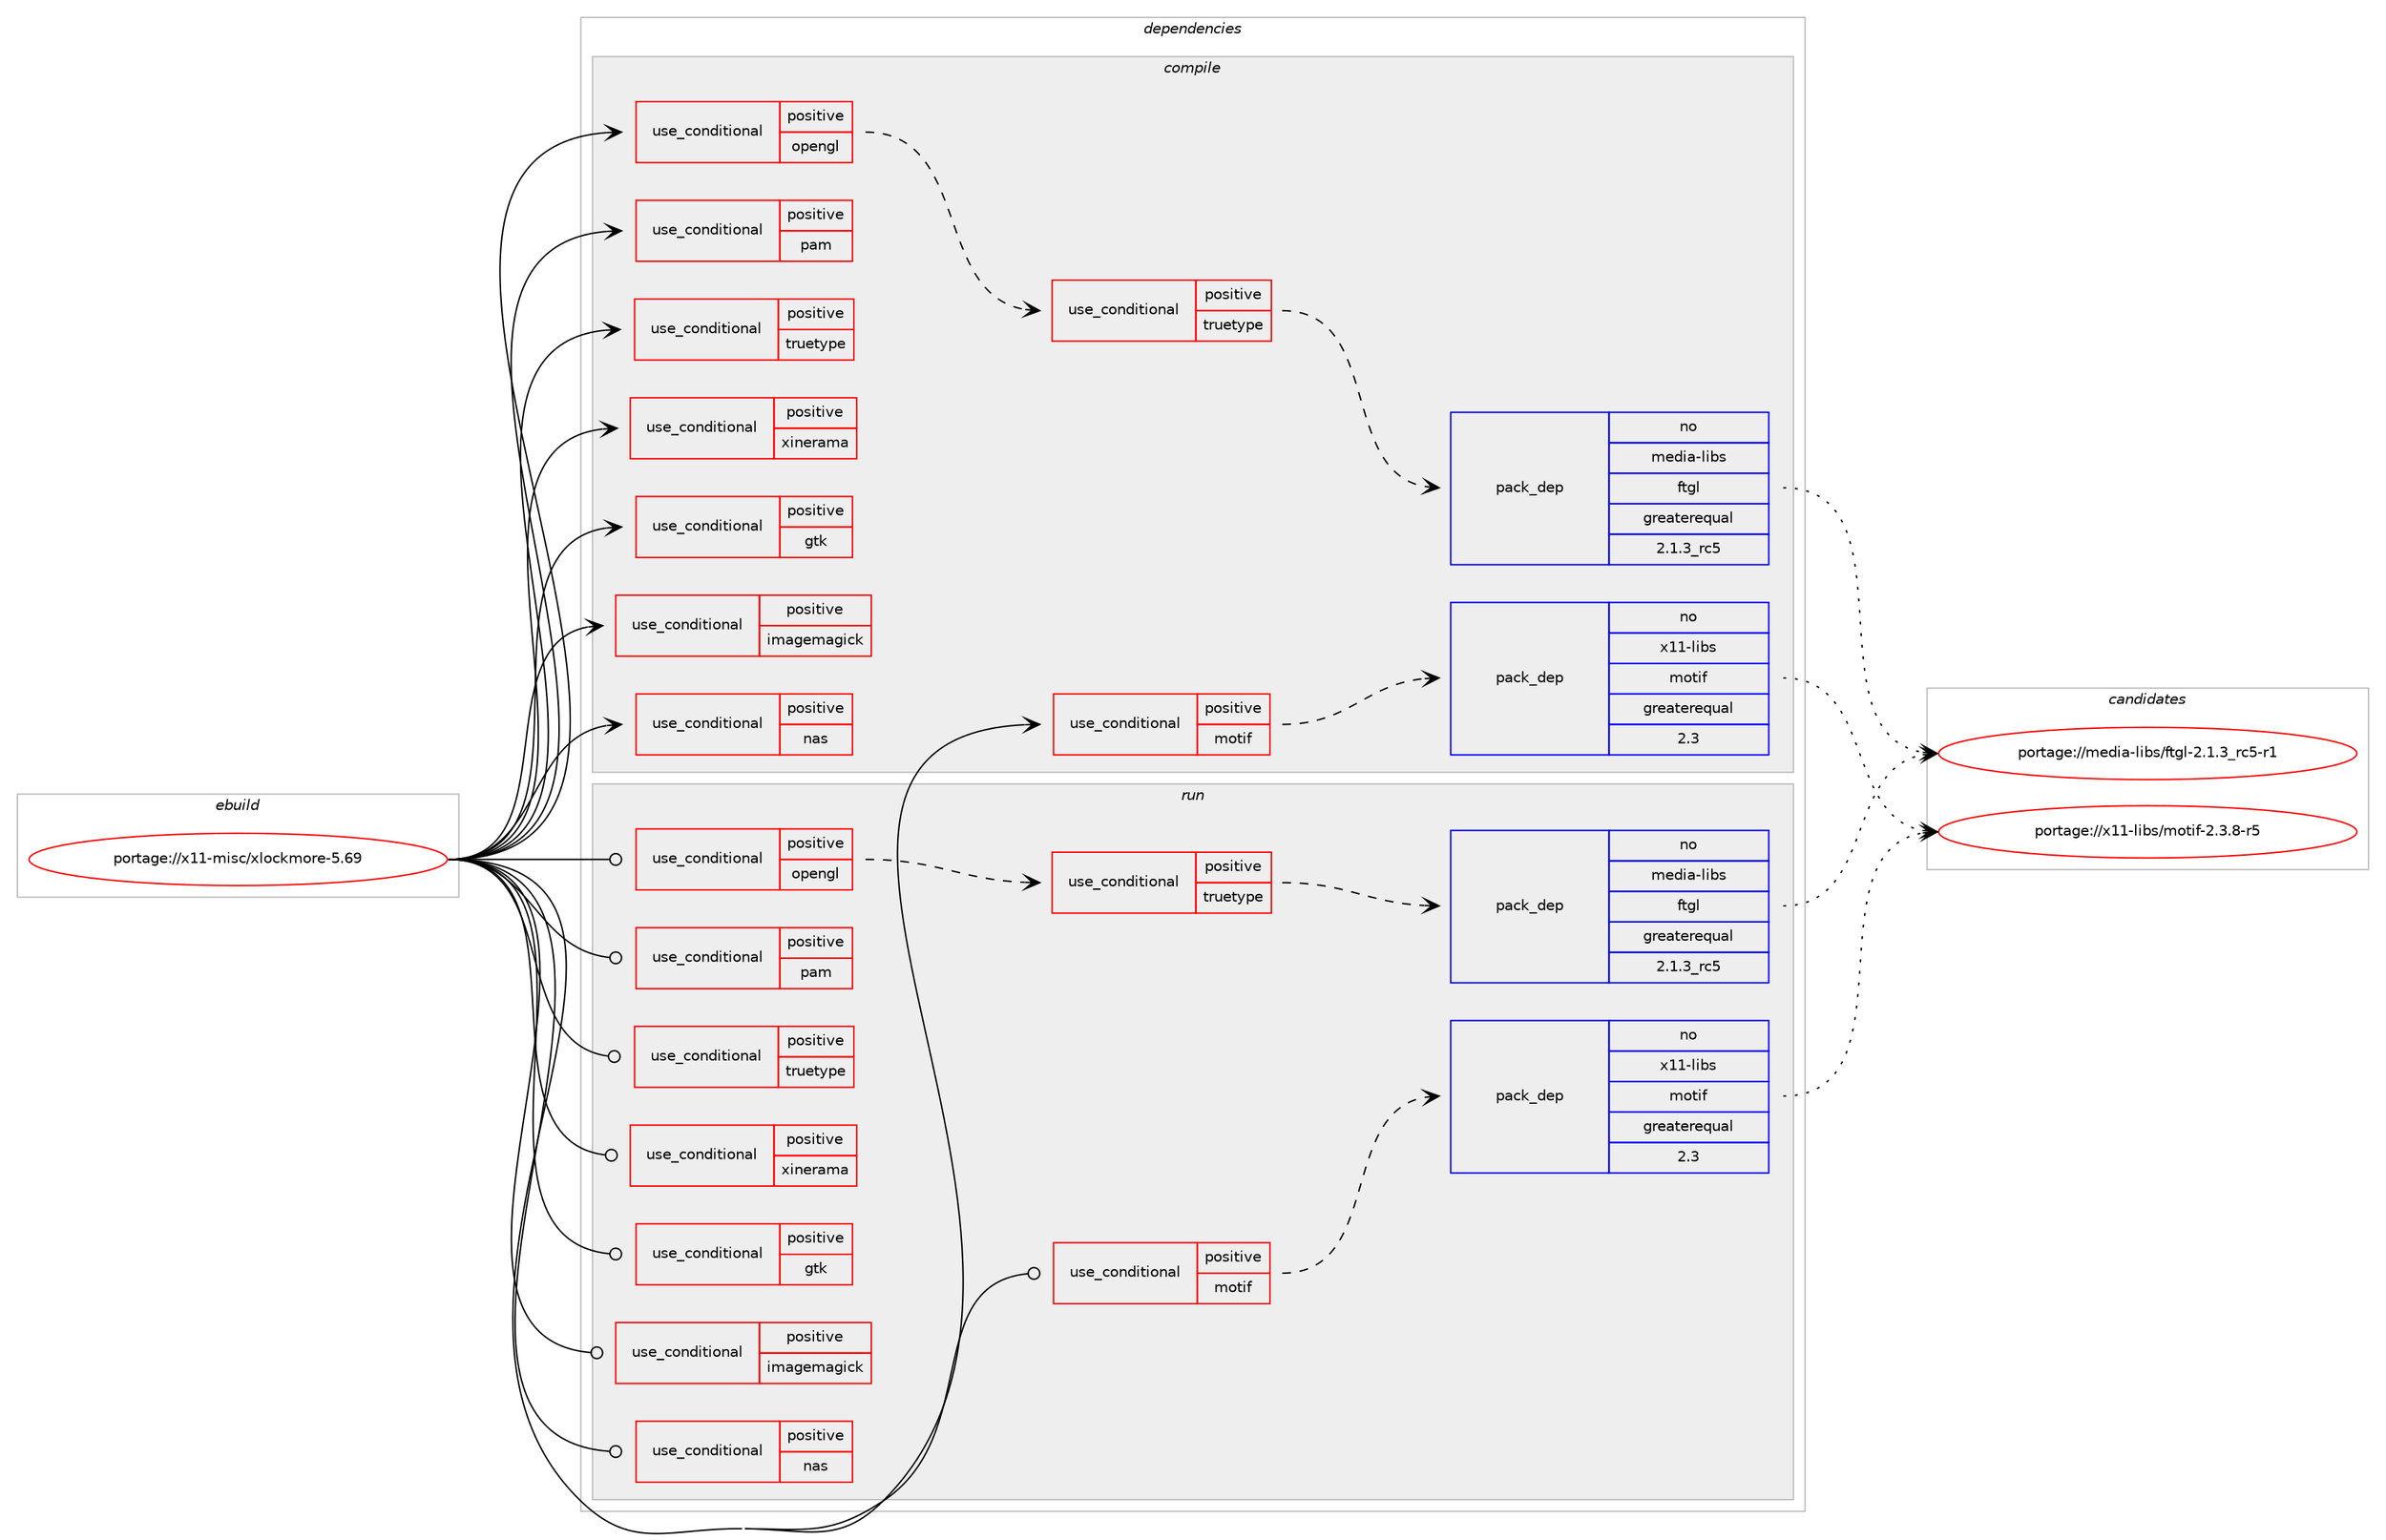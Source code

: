 digraph prolog {

# *************
# Graph options
# *************

newrank=true;
concentrate=true;
compound=true;
graph [rankdir=LR,fontname=Helvetica,fontsize=10,ranksep=1.5];#, ranksep=2.5, nodesep=0.2];
edge  [arrowhead=vee];
node  [fontname=Helvetica,fontsize=10];

# **********
# The ebuild
# **********

subgraph cluster_leftcol {
color=gray;
rank=same;
label=<<i>ebuild</i>>;
id [label="portage://x11-misc/xlockmore-5.69", color=red, width=4, href="../x11-misc/xlockmore-5.69.svg"];
}

# ****************
# The dependencies
# ****************

subgraph cluster_midcol {
color=gray;
label=<<i>dependencies</i>>;
subgraph cluster_compile {
fillcolor="#eeeeee";
style=filled;
label=<<i>compile</i>>;
subgraph cond119777 {
dependency230381 [label=<<TABLE BORDER="0" CELLBORDER="1" CELLSPACING="0" CELLPADDING="4"><TR><TD ROWSPAN="3" CELLPADDING="10">use_conditional</TD></TR><TR><TD>positive</TD></TR><TR><TD>gtk</TD></TR></TABLE>>, shape=none, color=red];
# *** BEGIN UNKNOWN DEPENDENCY TYPE (TODO) ***
# dependency230381 -> package_dependency(portage://x11-misc/xlockmore-5.69,install,no,x11-libs,gtk+,none,[,,],[slot(2)],[])
# *** END UNKNOWN DEPENDENCY TYPE (TODO) ***

}
id:e -> dependency230381:w [weight=20,style="solid",arrowhead="vee"];
subgraph cond119778 {
dependency230382 [label=<<TABLE BORDER="0" CELLBORDER="1" CELLSPACING="0" CELLPADDING="4"><TR><TD ROWSPAN="3" CELLPADDING="10">use_conditional</TD></TR><TR><TD>positive</TD></TR><TR><TD>imagemagick</TD></TR></TABLE>>, shape=none, color=red];
# *** BEGIN UNKNOWN DEPENDENCY TYPE (TODO) ***
# dependency230382 -> package_dependency(portage://x11-misc/xlockmore-5.69,install,no,media-gfx,imagemagick,none,[,,],any_same_slot,[])
# *** END UNKNOWN DEPENDENCY TYPE (TODO) ***

}
id:e -> dependency230382:w [weight=20,style="solid",arrowhead="vee"];
subgraph cond119779 {
dependency230383 [label=<<TABLE BORDER="0" CELLBORDER="1" CELLSPACING="0" CELLPADDING="4"><TR><TD ROWSPAN="3" CELLPADDING="10">use_conditional</TD></TR><TR><TD>positive</TD></TR><TR><TD>motif</TD></TR></TABLE>>, shape=none, color=red];
subgraph pack107287 {
dependency230384 [label=<<TABLE BORDER="0" CELLBORDER="1" CELLSPACING="0" CELLPADDING="4" WIDTH="220"><TR><TD ROWSPAN="6" CELLPADDING="30">pack_dep</TD></TR><TR><TD WIDTH="110">no</TD></TR><TR><TD>x11-libs</TD></TR><TR><TD>motif</TD></TR><TR><TD>greaterequal</TD></TR><TR><TD>2.3</TD></TR></TABLE>>, shape=none, color=blue];
}
dependency230383:e -> dependency230384:w [weight=20,style="dashed",arrowhead="vee"];
}
id:e -> dependency230383:w [weight=20,style="solid",arrowhead="vee"];
subgraph cond119780 {
dependency230385 [label=<<TABLE BORDER="0" CELLBORDER="1" CELLSPACING="0" CELLPADDING="4"><TR><TD ROWSPAN="3" CELLPADDING="10">use_conditional</TD></TR><TR><TD>positive</TD></TR><TR><TD>nas</TD></TR></TABLE>>, shape=none, color=red];
# *** BEGIN UNKNOWN DEPENDENCY TYPE (TODO) ***
# dependency230385 -> package_dependency(portage://x11-misc/xlockmore-5.69,install,no,media-libs,nas,none,[,,],[],[])
# *** END UNKNOWN DEPENDENCY TYPE (TODO) ***

}
id:e -> dependency230385:w [weight=20,style="solid",arrowhead="vee"];
subgraph cond119781 {
dependency230386 [label=<<TABLE BORDER="0" CELLBORDER="1" CELLSPACING="0" CELLPADDING="4"><TR><TD ROWSPAN="3" CELLPADDING="10">use_conditional</TD></TR><TR><TD>positive</TD></TR><TR><TD>opengl</TD></TR></TABLE>>, shape=none, color=red];
# *** BEGIN UNKNOWN DEPENDENCY TYPE (TODO) ***
# dependency230386 -> package_dependency(portage://x11-misc/xlockmore-5.69,install,no,virtual,opengl,none,[,,],[],[])
# *** END UNKNOWN DEPENDENCY TYPE (TODO) ***

# *** BEGIN UNKNOWN DEPENDENCY TYPE (TODO) ***
# dependency230386 -> package_dependency(portage://x11-misc/xlockmore-5.69,install,no,virtual,glu,none,[,,],[],[])
# *** END UNKNOWN DEPENDENCY TYPE (TODO) ***

subgraph cond119782 {
dependency230387 [label=<<TABLE BORDER="0" CELLBORDER="1" CELLSPACING="0" CELLPADDING="4"><TR><TD ROWSPAN="3" CELLPADDING="10">use_conditional</TD></TR><TR><TD>positive</TD></TR><TR><TD>truetype</TD></TR></TABLE>>, shape=none, color=red];
subgraph pack107288 {
dependency230388 [label=<<TABLE BORDER="0" CELLBORDER="1" CELLSPACING="0" CELLPADDING="4" WIDTH="220"><TR><TD ROWSPAN="6" CELLPADDING="30">pack_dep</TD></TR><TR><TD WIDTH="110">no</TD></TR><TR><TD>media-libs</TD></TR><TR><TD>ftgl</TD></TR><TR><TD>greaterequal</TD></TR><TR><TD>2.1.3_rc5</TD></TR></TABLE>>, shape=none, color=blue];
}
dependency230387:e -> dependency230388:w [weight=20,style="dashed",arrowhead="vee"];
}
dependency230386:e -> dependency230387:w [weight=20,style="dashed",arrowhead="vee"];
}
id:e -> dependency230386:w [weight=20,style="solid",arrowhead="vee"];
subgraph cond119783 {
dependency230389 [label=<<TABLE BORDER="0" CELLBORDER="1" CELLSPACING="0" CELLPADDING="4"><TR><TD ROWSPAN="3" CELLPADDING="10">use_conditional</TD></TR><TR><TD>positive</TD></TR><TR><TD>pam</TD></TR></TABLE>>, shape=none, color=red];
# *** BEGIN UNKNOWN DEPENDENCY TYPE (TODO) ***
# dependency230389 -> package_dependency(portage://x11-misc/xlockmore-5.69,install,no,sys-libs,pam,none,[,,],[],[])
# *** END UNKNOWN DEPENDENCY TYPE (TODO) ***

}
id:e -> dependency230389:w [weight=20,style="solid",arrowhead="vee"];
subgraph cond119784 {
dependency230390 [label=<<TABLE BORDER="0" CELLBORDER="1" CELLSPACING="0" CELLPADDING="4"><TR><TD ROWSPAN="3" CELLPADDING="10">use_conditional</TD></TR><TR><TD>positive</TD></TR><TR><TD>truetype</TD></TR></TABLE>>, shape=none, color=red];
# *** BEGIN UNKNOWN DEPENDENCY TYPE (TODO) ***
# dependency230390 -> package_dependency(portage://x11-misc/xlockmore-5.69,install,no,media-libs,freetype,none,[,,],[slot(2)],[])
# *** END UNKNOWN DEPENDENCY TYPE (TODO) ***

}
id:e -> dependency230390:w [weight=20,style="solid",arrowhead="vee"];
subgraph cond119785 {
dependency230391 [label=<<TABLE BORDER="0" CELLBORDER="1" CELLSPACING="0" CELLPADDING="4"><TR><TD ROWSPAN="3" CELLPADDING="10">use_conditional</TD></TR><TR><TD>positive</TD></TR><TR><TD>xinerama</TD></TR></TABLE>>, shape=none, color=red];
# *** BEGIN UNKNOWN DEPENDENCY TYPE (TODO) ***
# dependency230391 -> package_dependency(portage://x11-misc/xlockmore-5.69,install,no,x11-libs,libXinerama,none,[,,],[],[])
# *** END UNKNOWN DEPENDENCY TYPE (TODO) ***

}
id:e -> dependency230391:w [weight=20,style="solid",arrowhead="vee"];
# *** BEGIN UNKNOWN DEPENDENCY TYPE (TODO) ***
# id -> package_dependency(portage://x11-misc/xlockmore-5.69,install,no,x11-base,xorg-proto,none,[,,],[],[])
# *** END UNKNOWN DEPENDENCY TYPE (TODO) ***

# *** BEGIN UNKNOWN DEPENDENCY TYPE (TODO) ***
# id -> package_dependency(portage://x11-misc/xlockmore-5.69,install,no,x11-libs,libX11,none,[,,],[],[])
# *** END UNKNOWN DEPENDENCY TYPE (TODO) ***

# *** BEGIN UNKNOWN DEPENDENCY TYPE (TODO) ***
# id -> package_dependency(portage://x11-misc/xlockmore-5.69,install,no,x11-libs,libXext,none,[,,],[],[])
# *** END UNKNOWN DEPENDENCY TYPE (TODO) ***

# *** BEGIN UNKNOWN DEPENDENCY TYPE (TODO) ***
# id -> package_dependency(portage://x11-misc/xlockmore-5.69,install,no,x11-libs,libXmu,none,[,,],[],[])
# *** END UNKNOWN DEPENDENCY TYPE (TODO) ***

# *** BEGIN UNKNOWN DEPENDENCY TYPE (TODO) ***
# id -> package_dependency(portage://x11-misc/xlockmore-5.69,install,no,x11-libs,libXpm,none,[,,],[],[])
# *** END UNKNOWN DEPENDENCY TYPE (TODO) ***

# *** BEGIN UNKNOWN DEPENDENCY TYPE (TODO) ***
# id -> package_dependency(portage://x11-misc/xlockmore-5.69,install,no,x11-libs,libXt,none,[,,],[],[])
# *** END UNKNOWN DEPENDENCY TYPE (TODO) ***

}
subgraph cluster_compileandrun {
fillcolor="#eeeeee";
style=filled;
label=<<i>compile and run</i>>;
}
subgraph cluster_run {
fillcolor="#eeeeee";
style=filled;
label=<<i>run</i>>;
subgraph cond119786 {
dependency230392 [label=<<TABLE BORDER="0" CELLBORDER="1" CELLSPACING="0" CELLPADDING="4"><TR><TD ROWSPAN="3" CELLPADDING="10">use_conditional</TD></TR><TR><TD>positive</TD></TR><TR><TD>gtk</TD></TR></TABLE>>, shape=none, color=red];
# *** BEGIN UNKNOWN DEPENDENCY TYPE (TODO) ***
# dependency230392 -> package_dependency(portage://x11-misc/xlockmore-5.69,run,no,x11-libs,gtk+,none,[,,],[slot(2)],[])
# *** END UNKNOWN DEPENDENCY TYPE (TODO) ***

}
id:e -> dependency230392:w [weight=20,style="solid",arrowhead="odot"];
subgraph cond119787 {
dependency230393 [label=<<TABLE BORDER="0" CELLBORDER="1" CELLSPACING="0" CELLPADDING="4"><TR><TD ROWSPAN="3" CELLPADDING="10">use_conditional</TD></TR><TR><TD>positive</TD></TR><TR><TD>imagemagick</TD></TR></TABLE>>, shape=none, color=red];
# *** BEGIN UNKNOWN DEPENDENCY TYPE (TODO) ***
# dependency230393 -> package_dependency(portage://x11-misc/xlockmore-5.69,run,no,media-gfx,imagemagick,none,[,,],any_same_slot,[])
# *** END UNKNOWN DEPENDENCY TYPE (TODO) ***

}
id:e -> dependency230393:w [weight=20,style="solid",arrowhead="odot"];
subgraph cond119788 {
dependency230394 [label=<<TABLE BORDER="0" CELLBORDER="1" CELLSPACING="0" CELLPADDING="4"><TR><TD ROWSPAN="3" CELLPADDING="10">use_conditional</TD></TR><TR><TD>positive</TD></TR><TR><TD>motif</TD></TR></TABLE>>, shape=none, color=red];
subgraph pack107289 {
dependency230395 [label=<<TABLE BORDER="0" CELLBORDER="1" CELLSPACING="0" CELLPADDING="4" WIDTH="220"><TR><TD ROWSPAN="6" CELLPADDING="30">pack_dep</TD></TR><TR><TD WIDTH="110">no</TD></TR><TR><TD>x11-libs</TD></TR><TR><TD>motif</TD></TR><TR><TD>greaterequal</TD></TR><TR><TD>2.3</TD></TR></TABLE>>, shape=none, color=blue];
}
dependency230394:e -> dependency230395:w [weight=20,style="dashed",arrowhead="vee"];
}
id:e -> dependency230394:w [weight=20,style="solid",arrowhead="odot"];
subgraph cond119789 {
dependency230396 [label=<<TABLE BORDER="0" CELLBORDER="1" CELLSPACING="0" CELLPADDING="4"><TR><TD ROWSPAN="3" CELLPADDING="10">use_conditional</TD></TR><TR><TD>positive</TD></TR><TR><TD>nas</TD></TR></TABLE>>, shape=none, color=red];
# *** BEGIN UNKNOWN DEPENDENCY TYPE (TODO) ***
# dependency230396 -> package_dependency(portage://x11-misc/xlockmore-5.69,run,no,media-libs,nas,none,[,,],[],[])
# *** END UNKNOWN DEPENDENCY TYPE (TODO) ***

}
id:e -> dependency230396:w [weight=20,style="solid",arrowhead="odot"];
subgraph cond119790 {
dependency230397 [label=<<TABLE BORDER="0" CELLBORDER="1" CELLSPACING="0" CELLPADDING="4"><TR><TD ROWSPAN="3" CELLPADDING="10">use_conditional</TD></TR><TR><TD>positive</TD></TR><TR><TD>opengl</TD></TR></TABLE>>, shape=none, color=red];
# *** BEGIN UNKNOWN DEPENDENCY TYPE (TODO) ***
# dependency230397 -> package_dependency(portage://x11-misc/xlockmore-5.69,run,no,virtual,opengl,none,[,,],[],[])
# *** END UNKNOWN DEPENDENCY TYPE (TODO) ***

# *** BEGIN UNKNOWN DEPENDENCY TYPE (TODO) ***
# dependency230397 -> package_dependency(portage://x11-misc/xlockmore-5.69,run,no,virtual,glu,none,[,,],[],[])
# *** END UNKNOWN DEPENDENCY TYPE (TODO) ***

subgraph cond119791 {
dependency230398 [label=<<TABLE BORDER="0" CELLBORDER="1" CELLSPACING="0" CELLPADDING="4"><TR><TD ROWSPAN="3" CELLPADDING="10">use_conditional</TD></TR><TR><TD>positive</TD></TR><TR><TD>truetype</TD></TR></TABLE>>, shape=none, color=red];
subgraph pack107290 {
dependency230399 [label=<<TABLE BORDER="0" CELLBORDER="1" CELLSPACING="0" CELLPADDING="4" WIDTH="220"><TR><TD ROWSPAN="6" CELLPADDING="30">pack_dep</TD></TR><TR><TD WIDTH="110">no</TD></TR><TR><TD>media-libs</TD></TR><TR><TD>ftgl</TD></TR><TR><TD>greaterequal</TD></TR><TR><TD>2.1.3_rc5</TD></TR></TABLE>>, shape=none, color=blue];
}
dependency230398:e -> dependency230399:w [weight=20,style="dashed",arrowhead="vee"];
}
dependency230397:e -> dependency230398:w [weight=20,style="dashed",arrowhead="vee"];
}
id:e -> dependency230397:w [weight=20,style="solid",arrowhead="odot"];
subgraph cond119792 {
dependency230400 [label=<<TABLE BORDER="0" CELLBORDER="1" CELLSPACING="0" CELLPADDING="4"><TR><TD ROWSPAN="3" CELLPADDING="10">use_conditional</TD></TR><TR><TD>positive</TD></TR><TR><TD>pam</TD></TR></TABLE>>, shape=none, color=red];
# *** BEGIN UNKNOWN DEPENDENCY TYPE (TODO) ***
# dependency230400 -> package_dependency(portage://x11-misc/xlockmore-5.69,run,no,sys-libs,pam,none,[,,],[],[])
# *** END UNKNOWN DEPENDENCY TYPE (TODO) ***

}
id:e -> dependency230400:w [weight=20,style="solid",arrowhead="odot"];
subgraph cond119793 {
dependency230401 [label=<<TABLE BORDER="0" CELLBORDER="1" CELLSPACING="0" CELLPADDING="4"><TR><TD ROWSPAN="3" CELLPADDING="10">use_conditional</TD></TR><TR><TD>positive</TD></TR><TR><TD>truetype</TD></TR></TABLE>>, shape=none, color=red];
# *** BEGIN UNKNOWN DEPENDENCY TYPE (TODO) ***
# dependency230401 -> package_dependency(portage://x11-misc/xlockmore-5.69,run,no,media-libs,freetype,none,[,,],[slot(2)],[])
# *** END UNKNOWN DEPENDENCY TYPE (TODO) ***

}
id:e -> dependency230401:w [weight=20,style="solid",arrowhead="odot"];
subgraph cond119794 {
dependency230402 [label=<<TABLE BORDER="0" CELLBORDER="1" CELLSPACING="0" CELLPADDING="4"><TR><TD ROWSPAN="3" CELLPADDING="10">use_conditional</TD></TR><TR><TD>positive</TD></TR><TR><TD>xinerama</TD></TR></TABLE>>, shape=none, color=red];
# *** BEGIN UNKNOWN DEPENDENCY TYPE (TODO) ***
# dependency230402 -> package_dependency(portage://x11-misc/xlockmore-5.69,run,no,x11-libs,libXinerama,none,[,,],[],[])
# *** END UNKNOWN DEPENDENCY TYPE (TODO) ***

}
id:e -> dependency230402:w [weight=20,style="solid",arrowhead="odot"];
# *** BEGIN UNKNOWN DEPENDENCY TYPE (TODO) ***
# id -> package_dependency(portage://x11-misc/xlockmore-5.69,run,no,x11-libs,libX11,none,[,,],[],[])
# *** END UNKNOWN DEPENDENCY TYPE (TODO) ***

# *** BEGIN UNKNOWN DEPENDENCY TYPE (TODO) ***
# id -> package_dependency(portage://x11-misc/xlockmore-5.69,run,no,x11-libs,libXext,none,[,,],[],[])
# *** END UNKNOWN DEPENDENCY TYPE (TODO) ***

# *** BEGIN UNKNOWN DEPENDENCY TYPE (TODO) ***
# id -> package_dependency(portage://x11-misc/xlockmore-5.69,run,no,x11-libs,libXmu,none,[,,],[],[])
# *** END UNKNOWN DEPENDENCY TYPE (TODO) ***

# *** BEGIN UNKNOWN DEPENDENCY TYPE (TODO) ***
# id -> package_dependency(portage://x11-misc/xlockmore-5.69,run,no,x11-libs,libXpm,none,[,,],[],[])
# *** END UNKNOWN DEPENDENCY TYPE (TODO) ***

# *** BEGIN UNKNOWN DEPENDENCY TYPE (TODO) ***
# id -> package_dependency(portage://x11-misc/xlockmore-5.69,run,no,x11-libs,libXt,none,[,,],[],[])
# *** END UNKNOWN DEPENDENCY TYPE (TODO) ***

}
}

# **************
# The candidates
# **************

subgraph cluster_choices {
rank=same;
color=gray;
label=<<i>candidates</i>>;

subgraph choice107287 {
color=black;
nodesep=1;
choice12049494510810598115471091111161051024550465146564511453 [label="portage://x11-libs/motif-2.3.8-r5", color=red, width=4,href="../x11-libs/motif-2.3.8-r5.svg"];
dependency230384:e -> choice12049494510810598115471091111161051024550465146564511453:w [style=dotted,weight="100"];
}
subgraph choice107288 {
color=black;
nodesep=1;
choice109101100105974510810598115471021161031084550464946519511499534511449 [label="portage://media-libs/ftgl-2.1.3_rc5-r1", color=red, width=4,href="../media-libs/ftgl-2.1.3_rc5-r1.svg"];
dependency230388:e -> choice109101100105974510810598115471021161031084550464946519511499534511449:w [style=dotted,weight="100"];
}
subgraph choice107289 {
color=black;
nodesep=1;
choice12049494510810598115471091111161051024550465146564511453 [label="portage://x11-libs/motif-2.3.8-r5", color=red, width=4,href="../x11-libs/motif-2.3.8-r5.svg"];
dependency230395:e -> choice12049494510810598115471091111161051024550465146564511453:w [style=dotted,weight="100"];
}
subgraph choice107290 {
color=black;
nodesep=1;
choice109101100105974510810598115471021161031084550464946519511499534511449 [label="portage://media-libs/ftgl-2.1.3_rc5-r1", color=red, width=4,href="../media-libs/ftgl-2.1.3_rc5-r1.svg"];
dependency230399:e -> choice109101100105974510810598115471021161031084550464946519511499534511449:w [style=dotted,weight="100"];
}
}

}
